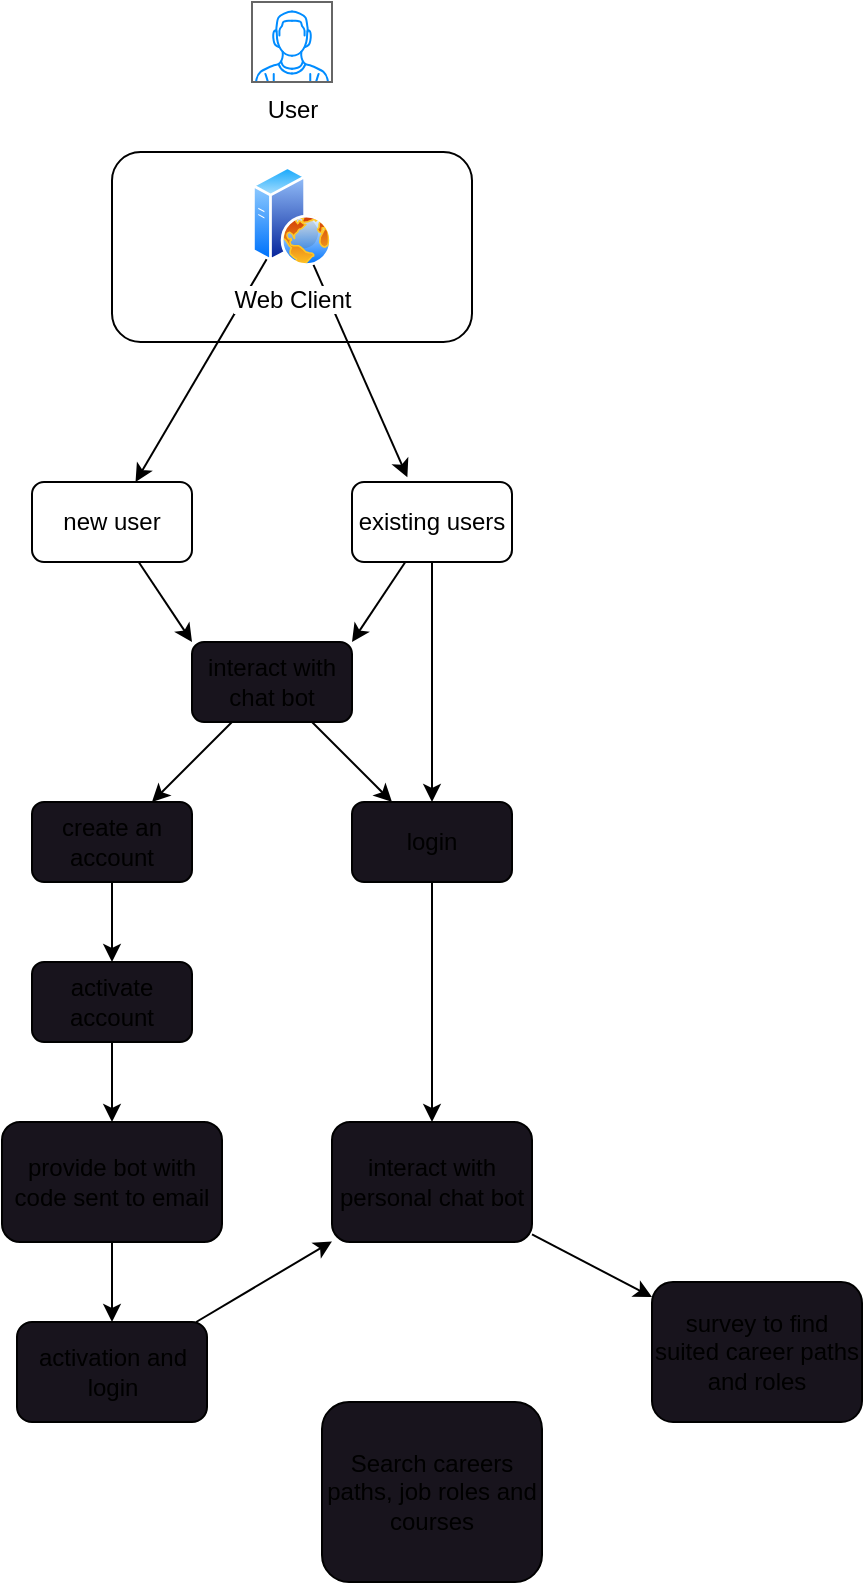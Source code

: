 <mxfile>
    <diagram id="5J2n-HVY8NSB8V7LurG0" name="Page-1">
        <mxGraphModel dx="342" dy="1379" grid="1" gridSize="10" guides="1" tooltips="1" connect="1" arrows="1" fold="1" page="1" pageScale="1" pageWidth="827" pageHeight="1169" math="0" shadow="0">
            <root>
                <mxCell id="0"/>
                <mxCell id="1" parent="0"/>
                <mxCell id="2" value="User" style="verticalLabelPosition=bottom;shadow=0;dashed=0;align=center;html=1;verticalAlign=top;strokeWidth=1;shape=mxgraph.mockup.containers.userMale;strokeColor=#666666;strokeColor2=#008cff;" vertex="1" parent="1">
                    <mxGeometry x="150" y="-1160" width="40" height="40" as="geometry"/>
                </mxCell>
                <mxCell id="11" value="" style="rounded=1;whiteSpace=wrap;html=1;shadow=0;sketch=0;" vertex="1" parent="1">
                    <mxGeometry x="80" y="-1085" width="180" height="95" as="geometry"/>
                </mxCell>
                <mxCell id="48" style="edgeStyle=none;html=1;entryX=0;entryY=0;entryDx=0;entryDy=0;" edge="1" parent="1" source="12" target="35">
                    <mxGeometry relative="1" as="geometry"/>
                </mxCell>
                <mxCell id="12" value="new user" style="whiteSpace=wrap;html=1;rounded=1;shadow=0;sketch=0;" vertex="1" parent="1">
                    <mxGeometry x="40" y="-920" width="80" height="40" as="geometry"/>
                </mxCell>
                <mxCell id="16" value="" style="edgeStyle=none;html=1;" edge="1" parent="1" source="15" target="12">
                    <mxGeometry relative="1" as="geometry"/>
                </mxCell>
                <mxCell id="19" style="edgeStyle=none;html=1;entryX=0.346;entryY=-0.058;entryDx=0;entryDy=0;entryPerimeter=0;" edge="1" parent="1" source="15" target="18">
                    <mxGeometry relative="1" as="geometry"/>
                </mxCell>
                <mxCell id="15" value="Web Client" style="aspect=fixed;perimeter=ellipsePerimeter;html=1;align=center;shadow=0;dashed=0;spacingTop=3;image;image=img/lib/active_directory/web_server.svg;sketch=0;" vertex="1" parent="1">
                    <mxGeometry x="150" y="-1078" width="40" height="50" as="geometry"/>
                </mxCell>
                <mxCell id="27" value="" style="edgeStyle=none;html=1;" edge="1" parent="1" source="18" target="26">
                    <mxGeometry relative="1" as="geometry"/>
                </mxCell>
                <mxCell id="50" style="edgeStyle=none;html=1;entryX=1;entryY=0;entryDx=0;entryDy=0;" edge="1" parent="1" source="18" target="35">
                    <mxGeometry relative="1" as="geometry"/>
                </mxCell>
                <mxCell id="18" value="existing users" style="whiteSpace=wrap;html=1;rounded=1;shadow=0;sketch=0;" vertex="1" parent="1">
                    <mxGeometry x="200" y="-920" width="80" height="40" as="geometry"/>
                </mxCell>
                <mxCell id="25" value="" style="edgeStyle=none;html=1;" edge="1" parent="1" source="20" target="24">
                    <mxGeometry relative="1" as="geometry"/>
                </mxCell>
                <mxCell id="20" value="create an account" style="whiteSpace=wrap;html=1;rounded=1;shadow=0;sketch=0;fillColor=rgb(24, 20, 29);" vertex="1" parent="1">
                    <mxGeometry x="40" y="-760" width="80" height="40" as="geometry"/>
                </mxCell>
                <mxCell id="45" value="" style="edgeStyle=none;html=1;" edge="1" parent="1" source="24" target="43">
                    <mxGeometry relative="1" as="geometry"/>
                </mxCell>
                <mxCell id="24" value="activate account" style="whiteSpace=wrap;html=1;rounded=1;shadow=0;sketch=0;fillColor=rgb(24, 20, 29);" vertex="1" parent="1">
                    <mxGeometry x="40" y="-680" width="80" height="40" as="geometry"/>
                </mxCell>
                <mxCell id="30" style="edgeStyle=none;html=1;" edge="1" parent="1" source="26" target="29">
                    <mxGeometry relative="1" as="geometry"/>
                </mxCell>
                <mxCell id="26" value="login" style="whiteSpace=wrap;html=1;rounded=1;shadow=0;sketch=0;fillColor=rgb(24, 20, 29);" vertex="1" parent="1">
                    <mxGeometry x="200" y="-760" width="80" height="40" as="geometry"/>
                </mxCell>
                <mxCell id="68" value="" style="edgeStyle=none;html=1;" edge="1" parent="1" source="29" target="66">
                    <mxGeometry relative="1" as="geometry"/>
                </mxCell>
                <mxCell id="29" value="interact with personal chat bot" style="whiteSpace=wrap;html=1;rounded=1;shadow=0;sketch=0;fillColor=rgb(24, 20, 29);" vertex="1" parent="1">
                    <mxGeometry x="190" y="-600" width="100" height="60" as="geometry"/>
                </mxCell>
                <mxCell id="31" value="Search careers paths, job roles and courses" style="whiteSpace=wrap;html=1;fillColor=rgb(24, 20, 29);rounded=1;shadow=0;sketch=0;" vertex="1" parent="1">
                    <mxGeometry x="185" y="-460" width="110" height="90" as="geometry"/>
                </mxCell>
                <mxCell id="51" style="edgeStyle=none;html=1;" edge="1" parent="1" source="35" target="20">
                    <mxGeometry relative="1" as="geometry"/>
                </mxCell>
                <mxCell id="52" style="edgeStyle=none;html=1;" edge="1" parent="1" source="35" target="26">
                    <mxGeometry relative="1" as="geometry"/>
                </mxCell>
                <mxCell id="35" value="interact with chat bot" style="whiteSpace=wrap;html=1;rounded=1;shadow=0;sketch=0;fillColor=rgb(24, 20, 29);" vertex="1" parent="1">
                    <mxGeometry x="120" y="-840" width="80" height="40" as="geometry"/>
                </mxCell>
                <mxCell id="61" value="" style="edgeStyle=none;html=1;" edge="1" parent="1" source="43" target="60">
                    <mxGeometry relative="1" as="geometry"/>
                </mxCell>
                <mxCell id="43" value="provide bot with code sent to email" style="whiteSpace=wrap;html=1;rounded=1;shadow=0;sketch=0;fillColor=rgb(24, 20, 29);" vertex="1" parent="1">
                    <mxGeometry x="25" y="-600" width="110" height="60" as="geometry"/>
                </mxCell>
                <mxCell id="69" style="edgeStyle=none;html=1;" edge="1" parent="1" source="60" target="29">
                    <mxGeometry relative="1" as="geometry"/>
                </mxCell>
                <mxCell id="60" value="activation and login" style="whiteSpace=wrap;html=1;fillColor=rgb(24, 20, 29);rounded=1;shadow=0;sketch=0;" vertex="1" parent="1">
                    <mxGeometry x="32.5" y="-500" width="95" height="50" as="geometry"/>
                </mxCell>
                <mxCell id="66" value="survey to find suited career paths and roles" style="whiteSpace=wrap;html=1;fillColor=rgb(24, 20, 29);rounded=1;shadow=0;sketch=0;" vertex="1" parent="1">
                    <mxGeometry x="350" y="-520" width="105" height="70" as="geometry"/>
                </mxCell>
            </root>
        </mxGraphModel>
    </diagram>
</mxfile>